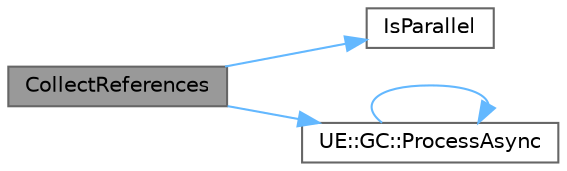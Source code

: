 digraph "CollectReferences"
{
 // INTERACTIVE_SVG=YES
 // LATEX_PDF_SIZE
  bgcolor="transparent";
  edge [fontname=Helvetica,fontsize=10,labelfontname=Helvetica,labelfontsize=10];
  node [fontname=Helvetica,fontsize=10,shape=box,height=0.2,width=0.4];
  rankdir="LR";
  Node1 [id="Node000001",label="CollectReferences",height=0.2,width=0.4,color="gray40", fillcolor="grey60", style="filled", fontcolor="black",tooltip=" "];
  Node1 -> Node2 [id="edge1_Node000001_Node000002",color="steelblue1",style="solid",tooltip=" "];
  Node2 [id="Node000002",label="IsParallel",height=0.2,width=0.4,color="grey40", fillcolor="white", style="filled",URL="$dd/d44/FastReferenceCollector_8h.html#a22745847e0847ad9c489b4ca5db90018",tooltip=" "];
  Node1 -> Node3 [id="edge2_Node000001_Node000003",color="steelblue1",style="solid",tooltip=" "];
  Node3 [id="Node000003",label="UE::GC::ProcessAsync",height=0.2,width=0.4,color="grey40", fillcolor="white", style="filled",URL="$d9/da4/namespaceUE_1_1GC.html#a78135a038660dc50d4dee7c7f682aaed",tooltip="Allocates contexts and coordinator, kicks worker tasks that also call ProcessSync."];
  Node3 -> Node3 [id="edge3_Node000003_Node000003",color="steelblue1",style="solid",tooltip=" "];
}

